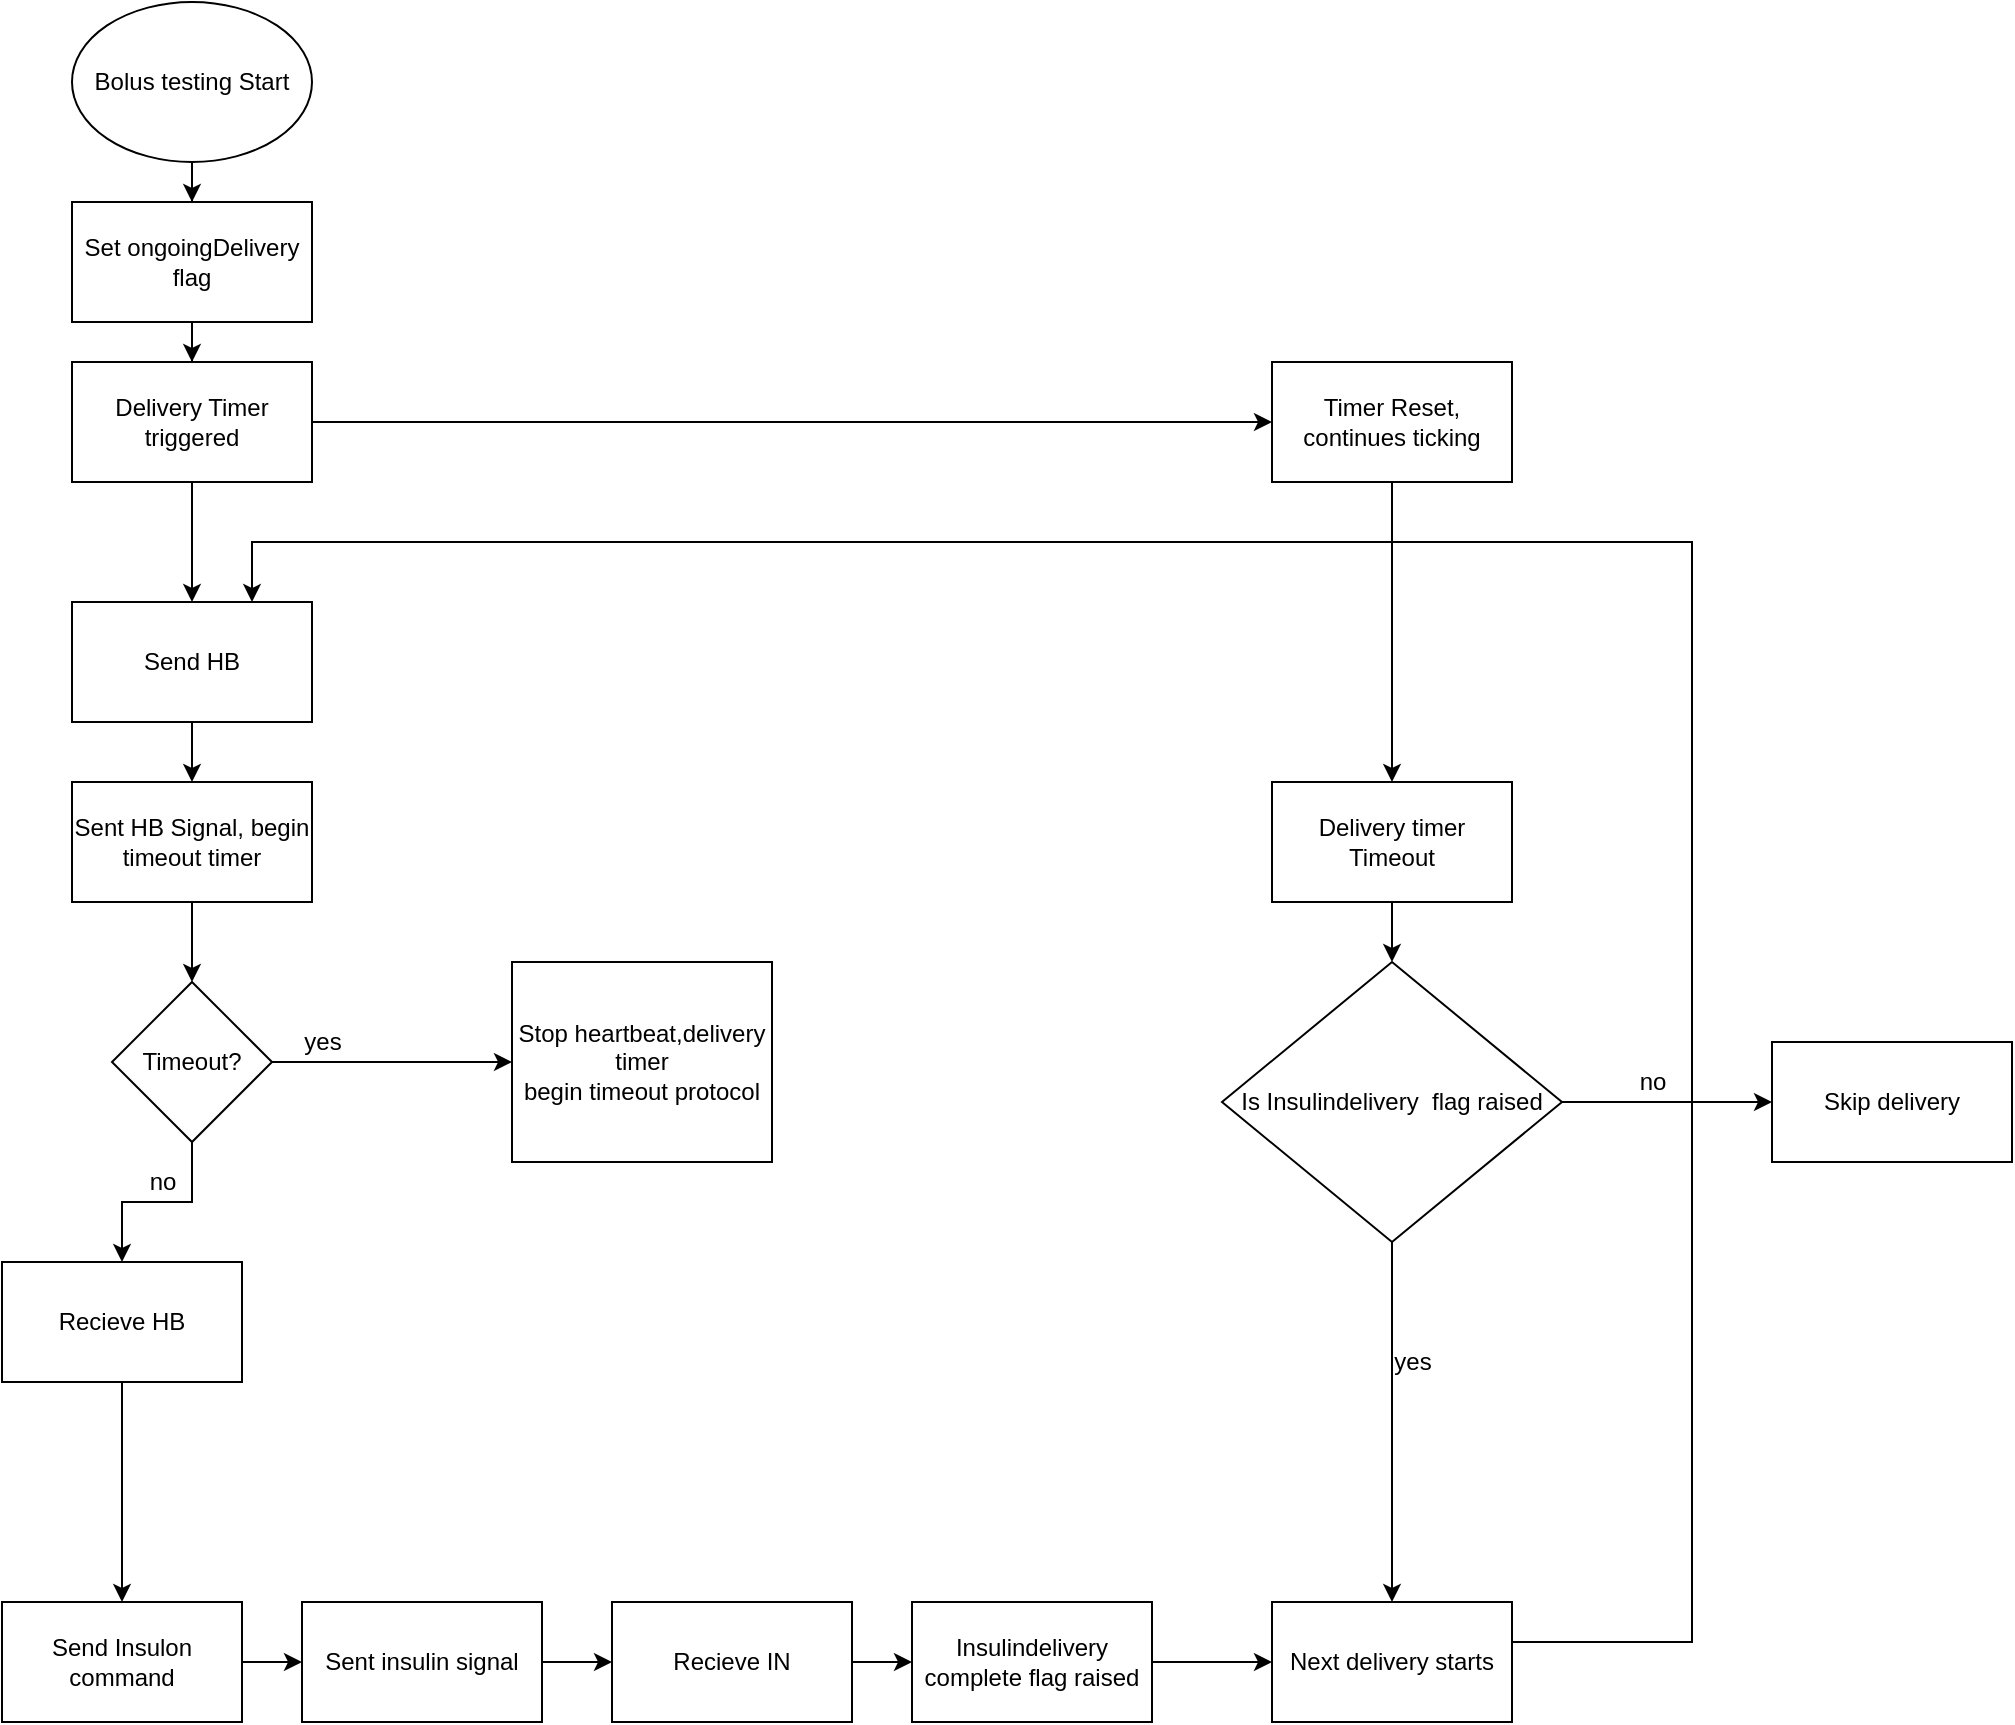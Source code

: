 <mxfile version="14.4.3" type="github">
  <diagram id="CZBquXkiIheLEfTVI9Rj" name="Page-1">
    <mxGraphModel dx="1422" dy="791" grid="1" gridSize="10" guides="1" tooltips="1" connect="1" arrows="1" fold="1" page="1" pageScale="1" pageWidth="1200" pageHeight="1920" math="0" shadow="0">
      <root>
        <mxCell id="0" />
        <mxCell id="1" parent="0" />
        <mxCell id="5RfzwFyHqRgImurdjASv-52" value="" style="edgeStyle=orthogonalEdgeStyle;rounded=0;orthogonalLoop=1;jettySize=auto;html=1;" edge="1" parent="1" source="5RfzwFyHqRgImurdjASv-1" target="5RfzwFyHqRgImurdjASv-51">
          <mxGeometry relative="1" as="geometry" />
        </mxCell>
        <mxCell id="5RfzwFyHqRgImurdjASv-1" value="Bolus testing Start" style="ellipse;whiteSpace=wrap;html=1;" vertex="1" parent="1">
          <mxGeometry x="60" y="30" width="120" height="80" as="geometry" />
        </mxCell>
        <mxCell id="5RfzwFyHqRgImurdjASv-10" value="" style="edgeStyle=orthogonalEdgeStyle;rounded=0;orthogonalLoop=1;jettySize=auto;html=1;" edge="1" parent="1" source="5RfzwFyHqRgImurdjASv-4" target="5RfzwFyHqRgImurdjASv-9">
          <mxGeometry relative="1" as="geometry" />
        </mxCell>
        <mxCell id="5RfzwFyHqRgImurdjASv-16" value="" style="edgeStyle=orthogonalEdgeStyle;rounded=0;orthogonalLoop=1;jettySize=auto;html=1;" edge="1" parent="1" source="5RfzwFyHqRgImurdjASv-4" target="5RfzwFyHqRgImurdjASv-15">
          <mxGeometry relative="1" as="geometry" />
        </mxCell>
        <mxCell id="5RfzwFyHqRgImurdjASv-4" value="Delivery Timer triggered" style="rounded=0;whiteSpace=wrap;html=1;" vertex="1" parent="1">
          <mxGeometry x="60" y="210" width="120" height="60" as="geometry" />
        </mxCell>
        <mxCell id="5RfzwFyHqRgImurdjASv-47" value="" style="edgeStyle=orthogonalEdgeStyle;rounded=0;orthogonalLoop=1;jettySize=auto;html=1;" edge="1" parent="1" source="5RfzwFyHqRgImurdjASv-48" target="5RfzwFyHqRgImurdjASv-17">
          <mxGeometry relative="1" as="geometry" />
        </mxCell>
        <mxCell id="5RfzwFyHqRgImurdjASv-9" value="Send HB" style="whiteSpace=wrap;html=1;" vertex="1" parent="1">
          <mxGeometry x="60" y="330" width="120" height="60" as="geometry" />
        </mxCell>
        <mxCell id="5RfzwFyHqRgImurdjASv-14" value="" style="edgeStyle=orthogonalEdgeStyle;rounded=0;orthogonalLoop=1;jettySize=auto;html=1;" edge="1" parent="1" source="5RfzwFyHqRgImurdjASv-11" target="5RfzwFyHqRgImurdjASv-13">
          <mxGeometry relative="1" as="geometry" />
        </mxCell>
        <mxCell id="5RfzwFyHqRgImurdjASv-11" value="Recieve HB" style="whiteSpace=wrap;html=1;" vertex="1" parent="1">
          <mxGeometry x="25" y="660" width="120" height="60" as="geometry" />
        </mxCell>
        <mxCell id="5RfzwFyHqRgImurdjASv-44" value="" style="edgeStyle=orthogonalEdgeStyle;rounded=0;orthogonalLoop=1;jettySize=auto;html=1;" edge="1" parent="1" source="5RfzwFyHqRgImurdjASv-13" target="5RfzwFyHqRgImurdjASv-43">
          <mxGeometry relative="1" as="geometry" />
        </mxCell>
        <mxCell id="5RfzwFyHqRgImurdjASv-13" value="Send Insulon command" style="whiteSpace=wrap;html=1;" vertex="1" parent="1">
          <mxGeometry x="25" y="830" width="120" height="60" as="geometry" />
        </mxCell>
        <mxCell id="5RfzwFyHqRgImurdjASv-30" value="" style="edgeStyle=orthogonalEdgeStyle;rounded=0;orthogonalLoop=1;jettySize=auto;html=1;" edge="1" parent="1" source="5RfzwFyHqRgImurdjASv-15" target="5RfzwFyHqRgImurdjASv-26">
          <mxGeometry relative="1" as="geometry">
            <mxPoint x="720" y="350" as="targetPoint" />
          </mxGeometry>
        </mxCell>
        <mxCell id="5RfzwFyHqRgImurdjASv-15" value="Timer Reset, continues ticking" style="whiteSpace=wrap;html=1;rounded=0;" vertex="1" parent="1">
          <mxGeometry x="660" y="210" width="120" height="60" as="geometry" />
        </mxCell>
        <mxCell id="5RfzwFyHqRgImurdjASv-18" value="" style="edgeStyle=orthogonalEdgeStyle;rounded=0;orthogonalLoop=1;jettySize=auto;html=1;" edge="1" parent="1" source="5RfzwFyHqRgImurdjASv-17" target="5RfzwFyHqRgImurdjASv-11">
          <mxGeometry relative="1" as="geometry" />
        </mxCell>
        <mxCell id="5RfzwFyHqRgImurdjASv-21" value="" style="edgeStyle=orthogonalEdgeStyle;rounded=0;orthogonalLoop=1;jettySize=auto;html=1;" edge="1" parent="1" source="5RfzwFyHqRgImurdjASv-17" target="5RfzwFyHqRgImurdjASv-20">
          <mxGeometry relative="1" as="geometry" />
        </mxCell>
        <mxCell id="5RfzwFyHqRgImurdjASv-17" value="Timeout?" style="rhombus;whiteSpace=wrap;html=1;" vertex="1" parent="1">
          <mxGeometry x="80" y="520" width="80" height="80" as="geometry" />
        </mxCell>
        <mxCell id="5RfzwFyHqRgImurdjASv-20" value="&lt;div&gt;Stop heartbeat,delivery timer&lt;/div&gt;&lt;div&gt; begin timeout protocol&lt;/div&gt;" style="whiteSpace=wrap;html=1;" vertex="1" parent="1">
          <mxGeometry x="280" y="510" width="130" height="100" as="geometry" />
        </mxCell>
        <mxCell id="5RfzwFyHqRgImurdjASv-22" value="yes" style="text;html=1;align=center;verticalAlign=middle;resizable=0;points=[];autosize=1;" vertex="1" parent="1">
          <mxGeometry x="170" y="540" width="30" height="20" as="geometry" />
        </mxCell>
        <mxCell id="5RfzwFyHqRgImurdjASv-23" value="no" style="text;html=1;align=center;verticalAlign=middle;resizable=0;points=[];autosize=1;" vertex="1" parent="1">
          <mxGeometry x="90" y="610" width="30" height="20" as="geometry" />
        </mxCell>
        <mxCell id="5RfzwFyHqRgImurdjASv-28" value="" style="edgeStyle=orthogonalEdgeStyle;rounded=0;orthogonalLoop=1;jettySize=auto;html=1;" edge="1" parent="1" source="5RfzwFyHqRgImurdjASv-24" target="5RfzwFyHqRgImurdjASv-27">
          <mxGeometry relative="1" as="geometry" />
        </mxCell>
        <mxCell id="5RfzwFyHqRgImurdjASv-24" value="Recieve IN" style="whiteSpace=wrap;html=1;" vertex="1" parent="1">
          <mxGeometry x="330" y="830" width="120" height="60" as="geometry" />
        </mxCell>
        <mxCell id="5RfzwFyHqRgImurdjASv-32" value="" style="edgeStyle=orthogonalEdgeStyle;rounded=0;orthogonalLoop=1;jettySize=auto;html=1;entryX=0.5;entryY=0;entryDx=0;entryDy=0;" edge="1" parent="1" source="5RfzwFyHqRgImurdjASv-26" target="5RfzwFyHqRgImurdjASv-33">
          <mxGeometry relative="1" as="geometry">
            <mxPoint x="720" y="560" as="targetPoint" />
          </mxGeometry>
        </mxCell>
        <mxCell id="5RfzwFyHqRgImurdjASv-26" value="Delivery timer Timeout" style="rounded=0;whiteSpace=wrap;html=1;" vertex="1" parent="1">
          <mxGeometry x="660" y="420" width="120" height="60" as="geometry" />
        </mxCell>
        <mxCell id="5RfzwFyHqRgImurdjASv-37" value="" style="edgeStyle=orthogonalEdgeStyle;rounded=0;orthogonalLoop=1;jettySize=auto;html=1;" edge="1" parent="1" source="5RfzwFyHqRgImurdjASv-27" target="5RfzwFyHqRgImurdjASv-34">
          <mxGeometry relative="1" as="geometry" />
        </mxCell>
        <mxCell id="5RfzwFyHqRgImurdjASv-27" value="Insulindelivery complete flag raised" style="whiteSpace=wrap;html=1;" vertex="1" parent="1">
          <mxGeometry x="480" y="830" width="120" height="60" as="geometry" />
        </mxCell>
        <mxCell id="5RfzwFyHqRgImurdjASv-35" value="" style="edgeStyle=orthogonalEdgeStyle;rounded=0;orthogonalLoop=1;jettySize=auto;html=1;" edge="1" parent="1" source="5RfzwFyHqRgImurdjASv-33" target="5RfzwFyHqRgImurdjASv-34">
          <mxGeometry relative="1" as="geometry" />
        </mxCell>
        <mxCell id="5RfzwFyHqRgImurdjASv-41" value="" style="edgeStyle=orthogonalEdgeStyle;rounded=0;orthogonalLoop=1;jettySize=auto;html=1;" edge="1" parent="1" source="5RfzwFyHqRgImurdjASv-33" target="5RfzwFyHqRgImurdjASv-40">
          <mxGeometry relative="1" as="geometry" />
        </mxCell>
        <mxCell id="5RfzwFyHqRgImurdjASv-33" value="Is Insulindelivery&amp;nbsp; flag raised" style="rhombus;whiteSpace=wrap;html=1;" vertex="1" parent="1">
          <mxGeometry x="635" y="510" width="170" height="140" as="geometry" />
        </mxCell>
        <mxCell id="5RfzwFyHqRgImurdjASv-39" value="" style="edgeStyle=orthogonalEdgeStyle;rounded=0;orthogonalLoop=1;jettySize=auto;html=1;entryX=0.75;entryY=0;entryDx=0;entryDy=0;" edge="1" parent="1" source="5RfzwFyHqRgImurdjASv-34" target="5RfzwFyHqRgImurdjASv-9">
          <mxGeometry relative="1" as="geometry">
            <mxPoint x="120" y="155" as="targetPoint" />
            <Array as="points">
              <mxPoint x="870" y="850" />
              <mxPoint x="870" y="300" />
              <mxPoint x="150" y="300" />
            </Array>
          </mxGeometry>
        </mxCell>
        <mxCell id="5RfzwFyHqRgImurdjASv-34" value="Next delivery starts" style="whiteSpace=wrap;html=1;" vertex="1" parent="1">
          <mxGeometry x="660" y="830" width="120" height="60" as="geometry" />
        </mxCell>
        <mxCell id="5RfzwFyHqRgImurdjASv-36" value="yes" style="text;html=1;align=center;verticalAlign=middle;resizable=0;points=[];autosize=1;" vertex="1" parent="1">
          <mxGeometry x="715" y="700" width="30" height="20" as="geometry" />
        </mxCell>
        <mxCell id="5RfzwFyHqRgImurdjASv-40" value="Skip delivery" style="whiteSpace=wrap;html=1;" vertex="1" parent="1">
          <mxGeometry x="910" y="550" width="120" height="60" as="geometry" />
        </mxCell>
        <mxCell id="5RfzwFyHqRgImurdjASv-42" value="no" style="text;html=1;align=center;verticalAlign=middle;resizable=0;points=[];autosize=1;" vertex="1" parent="1">
          <mxGeometry x="835" y="560" width="30" height="20" as="geometry" />
        </mxCell>
        <mxCell id="5RfzwFyHqRgImurdjASv-45" value="" style="edgeStyle=orthogonalEdgeStyle;rounded=0;orthogonalLoop=1;jettySize=auto;html=1;" edge="1" parent="1" source="5RfzwFyHqRgImurdjASv-43" target="5RfzwFyHqRgImurdjASv-24">
          <mxGeometry relative="1" as="geometry" />
        </mxCell>
        <mxCell id="5RfzwFyHqRgImurdjASv-43" value="Sent insulin signal" style="whiteSpace=wrap;html=1;" vertex="1" parent="1">
          <mxGeometry x="175" y="830" width="120" height="60" as="geometry" />
        </mxCell>
        <mxCell id="5RfzwFyHqRgImurdjASv-48" value="Sent HB Signal, begin timeout timer" style="whiteSpace=wrap;html=1;" vertex="1" parent="1">
          <mxGeometry x="60" y="420" width="120" height="60" as="geometry" />
        </mxCell>
        <mxCell id="5RfzwFyHqRgImurdjASv-49" value="" style="edgeStyle=orthogonalEdgeStyle;rounded=0;orthogonalLoop=1;jettySize=auto;html=1;" edge="1" parent="1" source="5RfzwFyHqRgImurdjASv-9" target="5RfzwFyHqRgImurdjASv-48">
          <mxGeometry relative="1" as="geometry">
            <mxPoint x="120" y="390" as="sourcePoint" />
            <mxPoint x="85" y="500" as="targetPoint" />
          </mxGeometry>
        </mxCell>
        <mxCell id="5RfzwFyHqRgImurdjASv-53" value="" style="edgeStyle=orthogonalEdgeStyle;rounded=0;orthogonalLoop=1;jettySize=auto;html=1;" edge="1" parent="1" source="5RfzwFyHqRgImurdjASv-51" target="5RfzwFyHqRgImurdjASv-4">
          <mxGeometry relative="1" as="geometry" />
        </mxCell>
        <mxCell id="5RfzwFyHqRgImurdjASv-51" value="&lt;div&gt;Set ongoingDelivery flag&lt;/div&gt;" style="rounded=0;whiteSpace=wrap;html=1;" vertex="1" parent="1">
          <mxGeometry x="60" y="130" width="120" height="60" as="geometry" />
        </mxCell>
      </root>
    </mxGraphModel>
  </diagram>
</mxfile>
